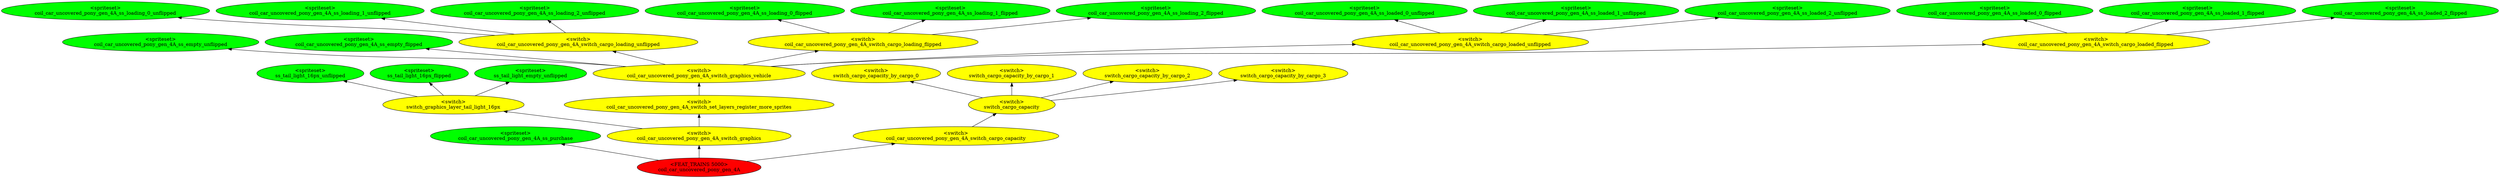 digraph {
rankdir="BT"
ss_tail_light_16px_unflipped [fillcolor=green style="filled" label="<spriteset>\nss_tail_light_16px_unflipped"]
ss_tail_light_16px_flipped [fillcolor=green style="filled" label="<spriteset>\nss_tail_light_16px_flipped"]
ss_tail_light_empty_unflipped [fillcolor=green style="filled" label="<spriteset>\nss_tail_light_empty_unflipped"]
switch_graphics_layer_tail_light_16px [fillcolor=yellow style="filled" label="<switch>\nswitch_graphics_layer_tail_light_16px"]
switch_cargo_capacity_by_cargo_0 [fillcolor=yellow style="filled" label="<switch>\nswitch_cargo_capacity_by_cargo_0"]
switch_cargo_capacity_by_cargo_1 [fillcolor=yellow style="filled" label="<switch>\nswitch_cargo_capacity_by_cargo_1"]
switch_cargo_capacity_by_cargo_2 [fillcolor=yellow style="filled" label="<switch>\nswitch_cargo_capacity_by_cargo_2"]
switch_cargo_capacity_by_cargo_3 [fillcolor=yellow style="filled" label="<switch>\nswitch_cargo_capacity_by_cargo_3"]
switch_cargo_capacity [fillcolor=yellow style="filled" label="<switch>\nswitch_cargo_capacity"]
coil_car_uncovered_pony_gen_4A_ss_empty_unflipped [fillcolor=green style="filled" label="<spriteset>\ncoil_car_uncovered_pony_gen_4A_ss_empty_unflipped"]
coil_car_uncovered_pony_gen_4A_ss_loading_0_unflipped [fillcolor=green style="filled" label="<spriteset>\ncoil_car_uncovered_pony_gen_4A_ss_loading_0_unflipped"]
coil_car_uncovered_pony_gen_4A_ss_loaded_0_unflipped [fillcolor=green style="filled" label="<spriteset>\ncoil_car_uncovered_pony_gen_4A_ss_loaded_0_unflipped"]
coil_car_uncovered_pony_gen_4A_ss_loading_1_unflipped [fillcolor=green style="filled" label="<spriteset>\ncoil_car_uncovered_pony_gen_4A_ss_loading_1_unflipped"]
coil_car_uncovered_pony_gen_4A_ss_loaded_1_unflipped [fillcolor=green style="filled" label="<spriteset>\ncoil_car_uncovered_pony_gen_4A_ss_loaded_1_unflipped"]
coil_car_uncovered_pony_gen_4A_ss_loading_2_unflipped [fillcolor=green style="filled" label="<spriteset>\ncoil_car_uncovered_pony_gen_4A_ss_loading_2_unflipped"]
coil_car_uncovered_pony_gen_4A_ss_loaded_2_unflipped [fillcolor=green style="filled" label="<spriteset>\ncoil_car_uncovered_pony_gen_4A_ss_loaded_2_unflipped"]
coil_car_uncovered_pony_gen_4A_ss_empty_flipped [fillcolor=green style="filled" label="<spriteset>\ncoil_car_uncovered_pony_gen_4A_ss_empty_flipped"]
coil_car_uncovered_pony_gen_4A_ss_loading_0_flipped [fillcolor=green style="filled" label="<spriteset>\ncoil_car_uncovered_pony_gen_4A_ss_loading_0_flipped"]
coil_car_uncovered_pony_gen_4A_ss_loaded_0_flipped [fillcolor=green style="filled" label="<spriteset>\ncoil_car_uncovered_pony_gen_4A_ss_loaded_0_flipped"]
coil_car_uncovered_pony_gen_4A_ss_loading_1_flipped [fillcolor=green style="filled" label="<spriteset>\ncoil_car_uncovered_pony_gen_4A_ss_loading_1_flipped"]
coil_car_uncovered_pony_gen_4A_ss_loaded_1_flipped [fillcolor=green style="filled" label="<spriteset>\ncoil_car_uncovered_pony_gen_4A_ss_loaded_1_flipped"]
coil_car_uncovered_pony_gen_4A_ss_loading_2_flipped [fillcolor=green style="filled" label="<spriteset>\ncoil_car_uncovered_pony_gen_4A_ss_loading_2_flipped"]
coil_car_uncovered_pony_gen_4A_ss_loaded_2_flipped [fillcolor=green style="filled" label="<spriteset>\ncoil_car_uncovered_pony_gen_4A_ss_loaded_2_flipped"]
coil_car_uncovered_pony_gen_4A_switch_cargo_loading_unflipped [fillcolor=yellow style="filled" label="<switch>\ncoil_car_uncovered_pony_gen_4A_switch_cargo_loading_unflipped"]
coil_car_uncovered_pony_gen_4A_switch_cargo_loading_flipped [fillcolor=yellow style="filled" label="<switch>\ncoil_car_uncovered_pony_gen_4A_switch_cargo_loading_flipped"]
coil_car_uncovered_pony_gen_4A_switch_cargo_loaded_unflipped [fillcolor=yellow style="filled" label="<switch>\ncoil_car_uncovered_pony_gen_4A_switch_cargo_loaded_unflipped"]
coil_car_uncovered_pony_gen_4A_switch_cargo_loaded_flipped [fillcolor=yellow style="filled" label="<switch>\ncoil_car_uncovered_pony_gen_4A_switch_cargo_loaded_flipped"]
coil_car_uncovered_pony_gen_4A_switch_graphics_vehicle [fillcolor=yellow style="filled" label="<switch>\ncoil_car_uncovered_pony_gen_4A_switch_graphics_vehicle"]
coil_car_uncovered_pony_gen_4A_ss_purchase [fillcolor=green style="filled" label="<spriteset>\ncoil_car_uncovered_pony_gen_4A_ss_purchase"]
coil_car_uncovered_pony_gen_4A_switch_set_layers_register_more_sprites [fillcolor=yellow style="filled" label="<switch>\ncoil_car_uncovered_pony_gen_4A_switch_set_layers_register_more_sprites"]
coil_car_uncovered_pony_gen_4A_switch_graphics [fillcolor=yellow style="filled" label="<switch>\ncoil_car_uncovered_pony_gen_4A_switch_graphics"]
coil_car_uncovered_pony_gen_4A_switch_cargo_capacity [fillcolor=yellow style="filled" label="<switch>\ncoil_car_uncovered_pony_gen_4A_switch_cargo_capacity"]
coil_car_uncovered_pony_gen_4A [fillcolor=red style="filled" label="<FEAT_TRAINS 5000>\ncoil_car_uncovered_pony_gen_4A"]
coil_car_uncovered_pony_gen_4A_switch_cargo_loaded_flipped->coil_car_uncovered_pony_gen_4A_ss_loaded_0_flipped
coil_car_uncovered_pony_gen_4A_switch_cargo_loading_flipped->coil_car_uncovered_pony_gen_4A_ss_loading_2_flipped
coil_car_uncovered_pony_gen_4A_switch_graphics_vehicle->coil_car_uncovered_pony_gen_4A_switch_cargo_loading_unflipped
coil_car_uncovered_pony_gen_4A_switch_graphics_vehicle->coil_car_uncovered_pony_gen_4A_switch_cargo_loaded_flipped
switch_graphics_layer_tail_light_16px->ss_tail_light_16px_flipped
coil_car_uncovered_pony_gen_4A_switch_cargo_loaded_unflipped->coil_car_uncovered_pony_gen_4A_ss_loaded_0_unflipped
switch_cargo_capacity->switch_cargo_capacity_by_cargo_1
coil_car_uncovered_pony_gen_4A->coil_car_uncovered_pony_gen_4A_switch_cargo_capacity
coil_car_uncovered_pony_gen_4A_switch_graphics_vehicle->coil_car_uncovered_pony_gen_4A_ss_empty_unflipped
coil_car_uncovered_pony_gen_4A_switch_cargo_loading_flipped->coil_car_uncovered_pony_gen_4A_ss_loading_0_flipped
coil_car_uncovered_pony_gen_4A_switch_cargo_loaded_flipped->coil_car_uncovered_pony_gen_4A_ss_loaded_1_flipped
coil_car_uncovered_pony_gen_4A_switch_cargo_loading_unflipped->coil_car_uncovered_pony_gen_4A_ss_loading_2_unflipped
coil_car_uncovered_pony_gen_4A_switch_graphics_vehicle->coil_car_uncovered_pony_gen_4A_ss_empty_flipped
coil_car_uncovered_pony_gen_4A->coil_car_uncovered_pony_gen_4A_ss_purchase
switch_graphics_layer_tail_light_16px->ss_tail_light_empty_unflipped
coil_car_uncovered_pony_gen_4A_switch_graphics_vehicle->coil_car_uncovered_pony_gen_4A_switch_cargo_loaded_unflipped
switch_cargo_capacity->switch_cargo_capacity_by_cargo_3
switch_cargo_capacity->switch_cargo_capacity_by_cargo_0
coil_car_uncovered_pony_gen_4A_switch_cargo_loading_unflipped->coil_car_uncovered_pony_gen_4A_ss_loading_0_unflipped
switch_graphics_layer_tail_light_16px->ss_tail_light_16px_unflipped
coil_car_uncovered_pony_gen_4A_switch_cargo_loading_unflipped->coil_car_uncovered_pony_gen_4A_ss_loading_1_unflipped
coil_car_uncovered_pony_gen_4A_switch_cargo_loaded_unflipped->coil_car_uncovered_pony_gen_4A_ss_loaded_1_unflipped
coil_car_uncovered_pony_gen_4A_switch_set_layers_register_more_sprites->coil_car_uncovered_pony_gen_4A_switch_graphics_vehicle
coil_car_uncovered_pony_gen_4A_switch_graphics_vehicle->coil_car_uncovered_pony_gen_4A_switch_cargo_loading_flipped
coil_car_uncovered_pony_gen_4A_switch_cargo_loaded_unflipped->coil_car_uncovered_pony_gen_4A_ss_loaded_2_unflipped
coil_car_uncovered_pony_gen_4A_switch_cargo_loading_flipped->coil_car_uncovered_pony_gen_4A_ss_loading_1_flipped
coil_car_uncovered_pony_gen_4A_switch_cargo_loaded_flipped->coil_car_uncovered_pony_gen_4A_ss_loaded_2_flipped
coil_car_uncovered_pony_gen_4A_switch_cargo_capacity->switch_cargo_capacity
coil_car_uncovered_pony_gen_4A_switch_graphics->switch_graphics_layer_tail_light_16px
switch_cargo_capacity->switch_cargo_capacity_by_cargo_2
coil_car_uncovered_pony_gen_4A_switch_graphics->coil_car_uncovered_pony_gen_4A_switch_set_layers_register_more_sprites
coil_car_uncovered_pony_gen_4A->coil_car_uncovered_pony_gen_4A_switch_graphics
}
